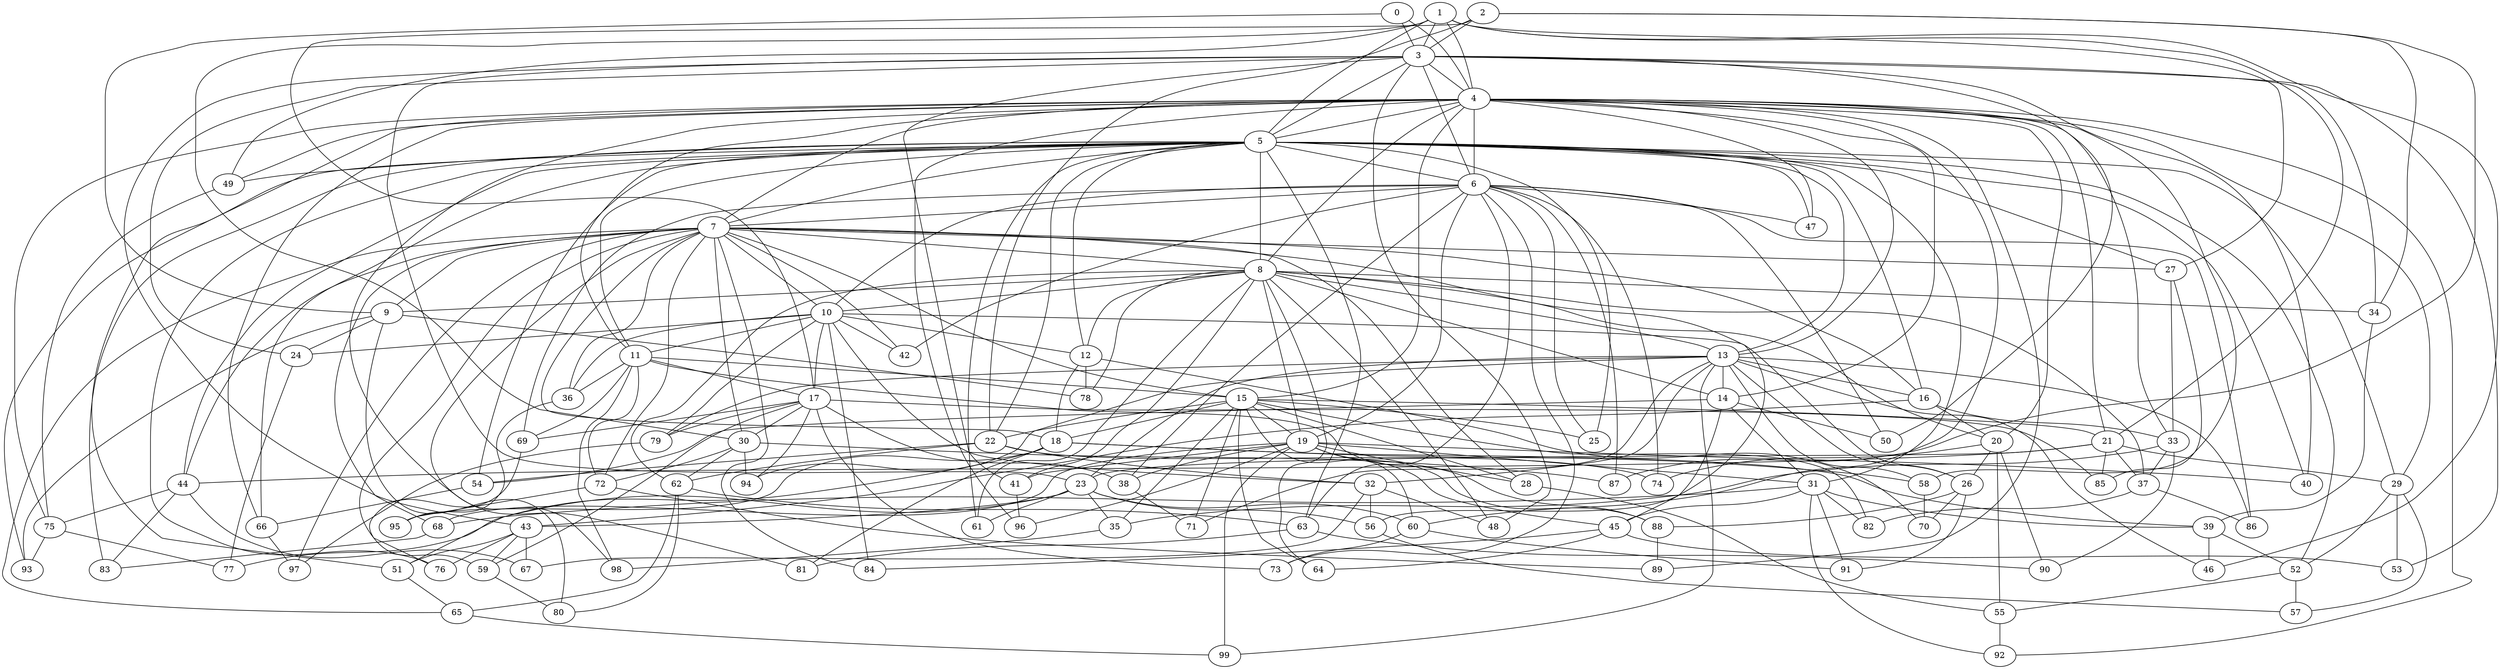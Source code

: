 strict graph "barabasi_albert_graph(100,3)" {
0;
1;
2;
3;
4;
5;
6;
7;
8;
9;
10;
11;
12;
13;
14;
15;
16;
17;
18;
19;
20;
21;
22;
23;
24;
25;
26;
27;
28;
29;
30;
31;
32;
33;
34;
35;
36;
37;
38;
39;
40;
41;
42;
43;
44;
45;
46;
47;
48;
49;
50;
51;
52;
53;
54;
55;
56;
57;
58;
59;
60;
61;
62;
63;
64;
65;
66;
67;
68;
69;
70;
71;
72;
73;
74;
75;
76;
77;
78;
79;
80;
81;
82;
83;
84;
85;
86;
87;
88;
89;
90;
91;
92;
93;
94;
95;
96;
97;
98;
99;
0 -- 9  [is_available=True, prob="0.403116577501"];
0 -- 3  [is_available=True, prob="0.143934459316"];
0 -- 4  [is_available=True, prob="1.0"];
1 -- 3  [is_available=True, prob="0.322716167685"];
1 -- 4  [is_available=True, prob="1.0"];
1 -- 5  [is_available=True, prob="0.22083816153"];
1 -- 46  [is_available=True, prob="1.0"];
1 -- 49  [is_available=True, prob="0.307744404216"];
1 -- 21  [is_available=True, prob="0.180764861258"];
1 -- 27  [is_available=True, prob="1.0"];
1 -- 30  [is_available=True, prob="0.573307674972"];
2 -- 17  [is_available=True, prob="0.549654729752"];
2 -- 34  [is_available=True, prob="0.656553653155"];
2 -- 3  [is_available=True, prob="1.0"];
2 -- 22  [is_available=True, prob="0.266760336782"];
2 -- 87  [is_available=True, prob="0.218321523122"];
3 -- 4  [is_available=True, prob="0.167808867747"];
3 -- 5  [is_available=True, prob="0.571155885605"];
3 -- 6  [is_available=True, prob="0.106677556406"];
3 -- 40  [is_available=True, prob="0.138962470272"];
3 -- 41  [is_available=True, prob="1.0"];
3 -- 43  [is_available=True, prob="0.929230403316"];
3 -- 34  [is_available=True, prob="0.227408451187"];
3 -- 48  [is_available=True, prob="0.999503825707"];
3 -- 50  [is_available=True, prob="0.51560144923"];
3 -- 53  [is_available=True, prob="0.0312146295881"];
3 -- 23  [is_available=True, prob="1.0"];
3 -- 24  [is_available=True, prob="1.0"];
4 -- 5  [is_available=True, prob="0.0305964029319"];
4 -- 6  [is_available=True, prob="0.414991165459"];
4 -- 7  [is_available=True, prob="0.175503565905"];
4 -- 8  [is_available=True, prob="0.937249700466"];
4 -- 11  [is_available=True, prob="0.489135171679"];
4 -- 13  [is_available=True, prob="0.707624427367"];
4 -- 14  [is_available=True, prob="0.670529717157"];
4 -- 15  [is_available=True, prob="1.0"];
4 -- 20  [is_available=True, prob="1.0"];
4 -- 21  [is_available=True, prob="0.0520564887893"];
4 -- 29  [is_available=True, prob="0.624783061684"];
4 -- 33  [is_available=True, prob="0.256761996412"];
4 -- 47  [is_available=True, prob="0.913805841922"];
4 -- 49  [is_available=True, prob="0.0940529601606"];
4 -- 51  [is_available=True, prob="0.994843601274"];
4 -- 58  [is_available=True, prob="0.954243300605"];
4 -- 60  [is_available=True, prob="1.0"];
4 -- 66  [is_available=True, prob="0.790290074867"];
4 -- 75  [is_available=True, prob="0.119521424877"];
4 -- 81  [is_available=True, prob="0.411816138037"];
4 -- 89  [is_available=True, prob="0.183657881927"];
4 -- 92  [is_available=True, prob="0.0666258961914"];
4 -- 96  [is_available=True, prob="1.0"];
5 -- 6  [is_available=True, prob="1.0"];
5 -- 7  [is_available=True, prob="0.434295088959"];
5 -- 8  [is_available=True, prob="0.203492951775"];
5 -- 11  [is_available=True, prob="0.106590667189"];
5 -- 12  [is_available=True, prob="0.533005224027"];
5 -- 13  [is_available=True, prob="1.0"];
5 -- 16  [is_available=True, prob="0.571225573552"];
5 -- 22  [is_available=True, prob="0.672402341768"];
5 -- 25  [is_available=True, prob="0.528269620693"];
5 -- 27  [is_available=True, prob="0.0323866341925"];
5 -- 29  [is_available=True, prob="1.0"];
5 -- 31  [is_available=True, prob="0.719404970931"];
5 -- 40  [is_available=True, prob="0.0589246476355"];
5 -- 44  [is_available=True, prob="0.522941699198"];
5 -- 47  [is_available=True, prob="0.813943001258"];
5 -- 49  [is_available=True, prob="0.822858722134"];
5 -- 52  [is_available=True, prob="0.557346767957"];
5 -- 54  [is_available=True, prob="0.096941189898"];
5 -- 61  [is_available=True, prob="0.561651923755"];
5 -- 63  [is_available=True, prob="0.49100889954"];
5 -- 66  [is_available=True, prob="0.340223804294"];
5 -- 76  [is_available=True, prob="0.222909369748"];
5 -- 83  [is_available=True, prob="0.486841457887"];
5 -- 93  [is_available=True, prob="1.0"];
6 -- 38  [is_available=True, prob="0.327106099739"];
6 -- 7  [is_available=True, prob="0.132276357458"];
6 -- 73  [is_available=True, prob="1.0"];
6 -- 10  [is_available=True, prob="0.267526698615"];
6 -- 47  [is_available=True, prob="0.0267339673437"];
6 -- 50  [is_available=True, prob="1.0"];
6 -- 19  [is_available=True, prob="0.132757291127"];
6 -- 74  [is_available=True, prob="0.413960335666"];
6 -- 86  [is_available=True, prob="0.435578923193"];
6 -- 87  [is_available=True, prob="0.680753460586"];
6 -- 25  [is_available=True, prob="0.711296477529"];
6 -- 42  [is_available=True, prob="1.0"];
6 -- 69  [is_available=True, prob="0.57638503508"];
6 -- 63  [is_available=True, prob="1.0"];
7 -- 8  [is_available=True, prob="0.137917394923"];
7 -- 9  [is_available=True, prob="0.923941401848"];
7 -- 10  [is_available=True, prob="0.710460968023"];
7 -- 15  [is_available=True, prob="0.527030696775"];
7 -- 16  [is_available=True, prob="1.0"];
7 -- 18  [is_available=True, prob="0.946761784746"];
7 -- 26  [is_available=True, prob="1.0"];
7 -- 27  [is_available=True, prob="0.923101125741"];
7 -- 28  [is_available=True, prob="0.366644003359"];
7 -- 30  [is_available=True, prob="0.782134985662"];
7 -- 36  [is_available=True, prob="1.0"];
7 -- 42  [is_available=True, prob="0.527082908085"];
7 -- 44  [is_available=True, prob="1.0"];
7 -- 59  [is_available=True, prob="1.0"];
7 -- 65  [is_available=True, prob="0.791942420368"];
7 -- 68  [is_available=True, prob="0.415145056121"];
7 -- 72  [is_available=True, prob="1.0"];
7 -- 84  [is_available=True, prob="0.0404741596393"];
7 -- 97  [is_available=True, prob="0.449419329227"];
7 -- 98  [is_available=True, prob="0.786065416295"];
8 -- 64  [is_available=True, prob="0.883089428247"];
8 -- 34  [is_available=True, prob="1.0"];
8 -- 9  [is_available=True, prob="1.0"];
8 -- 10  [is_available=True, prob="1.0"];
8 -- 12  [is_available=True, prob="1.0"];
8 -- 13  [is_available=True, prob="0.0548874335725"];
8 -- 14  [is_available=True, prob="0.835168995826"];
8 -- 48  [is_available=True, prob="0.930501844702"];
8 -- 19  [is_available=True, prob="0.464135131867"];
8 -- 20  [is_available=True, prob="1.0"];
8 -- 78  [is_available=True, prob="1.0"];
8 -- 41  [is_available=True, prob="1.0"];
8 -- 61  [is_available=True, prob="0.0562175795701"];
8 -- 62  [is_available=True, prob="1.0"];
8 -- 37  [is_available=True, prob="1.0"];
9 -- 78  [is_available=True, prob="0.772166935527"];
9 -- 80  [is_available=True, prob="0.797782394501"];
9 -- 24  [is_available=True, prob="1.0"];
9 -- 93  [is_available=True, prob="1.0"];
10 -- 32  [is_available=True, prob="1.0"];
10 -- 36  [is_available=True, prob="0.0698356360993"];
10 -- 42  [is_available=True, prob="0.199009652557"];
10 -- 11  [is_available=True, prob="1.0"];
10 -- 12  [is_available=True, prob="1.0"];
10 -- 79  [is_available=True, prob="1.0"];
10 -- 17  [is_available=True, prob="0.208873787613"];
10 -- 84  [is_available=True, prob="1.0"];
10 -- 56  [is_available=True, prob="0.565368741486"];
10 -- 24  [is_available=True, prob="0.865868195129"];
11 -- 98  [is_available=True, prob="0.242369735365"];
11 -- 36  [is_available=True, prob="0.59020465498"];
11 -- 72  [is_available=True, prob="0.977970749725"];
11 -- 15  [is_available=True, prob="0.614291279427"];
11 -- 17  [is_available=True, prob="0.740984105696"];
11 -- 88  [is_available=True, prob="0.748751953944"];
11 -- 69  [is_available=True, prob="1.0"];
12 -- 70  [is_available=True, prob="1.0"];
12 -- 78  [is_available=True, prob="0.309513845989"];
12 -- 18  [is_available=True, prob="0.851705274515"];
13 -- 32  [is_available=True, prob="0.00613949315997"];
13 -- 99  [is_available=True, prob="0.8283511649"];
13 -- 71  [is_available=True, prob="0.899003091437"];
13 -- 14  [is_available=True, prob="0.297388330595"];
13 -- 79  [is_available=True, prob="0.519926415888"];
13 -- 16  [is_available=True, prob="0.433048635592"];
13 -- 46  [is_available=True, prob="0.213901738844"];
13 -- 86  [is_available=True, prob="1.0"];
13 -- 23  [is_available=True, prob="0.922251825368"];
13 -- 26  [is_available=True, prob="0.631225601565"];
13 -- 58  [is_available=True, prob="0.446961472246"];
13 -- 94  [is_available=True, prob="1.0"];
14 -- 45  [is_available=True, prob="0.883857960243"];
14 -- 50  [is_available=True, prob="1.0"];
14 -- 54  [is_available=True, prob="0.441203931926"];
14 -- 31  [is_available=True, prob="1.0"];
15 -- 64  [is_available=True, prob="1.0"];
15 -- 35  [is_available=True, prob="0.455596169291"];
15 -- 60  [is_available=True, prob="0.723744953732"];
15 -- 82  [is_available=True, prob="0.094011447775"];
15 -- 18  [is_available=True, prob="0.720861805362"];
15 -- 19  [is_available=True, prob="0.810008788057"];
15 -- 21  [is_available=True, prob="0.393352820491"];
15 -- 22  [is_available=True, prob="0.0439217867889"];
15 -- 25  [is_available=True, prob="0.441310241103"];
15 -- 71  [is_available=True, prob="0.859753331161"];
15 -- 28  [is_available=True, prob="0.573177521817"];
16 -- 33  [is_available=True, prob="0.0272950806614"];
16 -- 43  [is_available=True, prob="1.0"];
16 -- 20  [is_available=True, prob="0.757350895549"];
17 -- 69  [is_available=True, prob="0.569005441059"];
17 -- 38  [is_available=True, prob="0.995451640899"];
17 -- 73  [is_available=True, prob="0.722012782252"];
17 -- 94  [is_available=True, prob="0.138094971162"];
17 -- 79  [is_available=True, prob="0.652144674399"];
17 -- 85  [is_available=True, prob="1.0"];
17 -- 59  [is_available=True, prob="0.218033749233"];
17 -- 30  [is_available=True, prob="0.904182413698"];
18 -- 39  [is_available=True, prob="0.959512295155"];
18 -- 81  [is_available=True, prob="0.953131389823"];
18 -- 51  [is_available=True, prob="1.0"];
18 -- 58  [is_available=True, prob="0.757374089916"];
18 -- 95  [is_available=True, prob="0.690264373108"];
19 -- 96  [is_available=True, prob="1.0"];
19 -- 99  [is_available=True, prob="0.869737501733"];
19 -- 68  [is_available=True, prob="1.0"];
19 -- 38  [is_available=True, prob="1.0"];
19 -- 41  [is_available=True, prob="0.122199168129"];
19 -- 45  [is_available=True, prob="1.0"];
19 -- 40  [is_available=True, prob="0.573457855881"];
19 -- 88  [is_available=True, prob="0.394669813316"];
19 -- 28  [is_available=True, prob="0.113760921941"];
19 -- 31  [is_available=True, prob="1.0"];
20 -- 74  [is_available=True, prob="0.155330134367"];
20 -- 55  [is_available=True, prob="0.0968637879402"];
20 -- 26  [is_available=True, prob="0.227808469975"];
20 -- 90  [is_available=True, prob="0.358684585819"];
21 -- 37  [is_available=True, prob="0.936255869467"];
21 -- 44  [is_available=True, prob="0.812997087793"];
21 -- 85  [is_available=True, prob="0.323652125154"];
21 -- 23  [is_available=True, prob="0.826570201478"];
21 -- 29  [is_available=True, prob="0.902670526317"];
22 -- 32  [is_available=True, prob="0.967697526151"];
22 -- 74  [is_available=True, prob="0.487156987444"];
22 -- 54  [is_available=True, prob="0.339473928389"];
22 -- 62  [is_available=True, prob="0.189715052249"];
23 -- 35  [is_available=True, prob="0.543302968516"];
23 -- 43  [is_available=True, prob="0.424104348184"];
23 -- 77  [is_available=True, prob="0.0651555372693"];
23 -- 56  [is_available=True, prob="0.754453172828"];
23 -- 60  [is_available=True, prob="0.663173450703"];
23 -- 61  [is_available=True, prob="0.0134339979617"];
24 -- 77  [is_available=True, prob="1.0"];
26 -- 70  [is_available=True, prob="0.465173279051"];
26 -- 88  [is_available=True, prob="0.812762659577"];
26 -- 91  [is_available=True, prob="0.689691291446"];
27 -- 33  [is_available=True, prob="0.911825430993"];
27 -- 85  [is_available=True, prob="0.877260990049"];
28 -- 55  [is_available=True, prob="0.914498861435"];
29 -- 52  [is_available=True, prob="0.116808129407"];
29 -- 53  [is_available=True, prob="0.975040142763"];
29 -- 57  [is_available=True, prob="0.138470861903"];
30 -- 72  [is_available=True, prob="1.0"];
30 -- 94  [is_available=True, prob="0.156149650471"];
30 -- 87  [is_available=True, prob="0.580929190102"];
30 -- 62  [is_available=True, prob="0.858740282033"];
31 -- 68  [is_available=True, prob="0.959094682045"];
31 -- 39  [is_available=True, prob="1.0"];
31 -- 45  [is_available=True, prob="0.918993603045"];
31 -- 82  [is_available=True, prob="0.257151861966"];
31 -- 91  [is_available=True, prob="0.0639265167465"];
31 -- 92  [is_available=True, prob="1.0"];
32 -- 67  [is_available=True, prob="0.698466035906"];
32 -- 48  [is_available=True, prob="0.0797200884222"];
32 -- 56  [is_available=True, prob="1.0"];
33 -- 35  [is_available=True, prob="0.768470462835"];
33 -- 37  [is_available=True, prob="0.471692705837"];
33 -- 90  [is_available=True, prob="0.376462138045"];
34 -- 39  [is_available=True, prob="1.0"];
35 -- 98  [is_available=True, prob="0.993788557299"];
36 -- 95  [is_available=True, prob="0.462157733079"];
37 -- 82  [is_available=True, prob="1.0"];
37 -- 86  [is_available=True, prob="0.491397046799"];
38 -- 71  [is_available=True, prob="1.0"];
39 -- 52  [is_available=True, prob="0.471071225676"];
39 -- 46  [is_available=True, prob="0.155063499008"];
41 -- 96  [is_available=True, prob="0.907824400437"];
43 -- 67  [is_available=True, prob="1.0"];
43 -- 76  [is_available=True, prob="0.776401080005"];
43 -- 51  [is_available=True, prob="0.477988145565"];
43 -- 59  [is_available=True, prob="1.0"];
44 -- 67  [is_available=True, prob="0.00511402830031"];
44 -- 75  [is_available=True, prob="0.35084840776"];
44 -- 83  [is_available=True, prob="1.0"];
45 -- 64  [is_available=True, prob="0.47556772438"];
45 -- 84  [is_available=True, prob="1.0"];
45 -- 53  [is_available=True, prob="0.87182356438"];
49 -- 75  [is_available=True, prob="0.771561614872"];
51 -- 65  [is_available=True, prob="1.0"];
52 -- 55  [is_available=True, prob="0.948333242562"];
52 -- 57  [is_available=True, prob="0.762546651241"];
54 -- 66  [is_available=True, prob="0.622833457708"];
55 -- 92  [is_available=True, prob="0.791421734301"];
56 -- 57  [is_available=True, prob="0.541832601582"];
58 -- 70  [is_available=True, prob="0.41979899704"];
59 -- 80  [is_available=True, prob="1.0"];
60 -- 73  [is_available=True, prob="0.188367204255"];
60 -- 91  [is_available=True, prob="0.473537400638"];
62 -- 65  [is_available=True, prob="1.0"];
62 -- 80  [is_available=True, prob="0.179038600912"];
62 -- 63  [is_available=True, prob="0.433870666963"];
63 -- 81  [is_available=True, prob="1.0"];
63 -- 90  [is_available=True, prob="0.451056707541"];
65 -- 99  [is_available=True, prob="0.102039130756"];
66 -- 97  [is_available=True, prob="0.141793188634"];
68 -- 83  [is_available=True, prob="0.624121885165"];
69 -- 76  [is_available=True, prob="0.707013987702"];
72 -- 89  [is_available=True, prob="0.792684722861"];
72 -- 95  [is_available=True, prob="1.0"];
75 -- 77  [is_available=True, prob="1.0"];
75 -- 93  [is_available=True, prob="0.122360497049"];
79 -- 97  [is_available=True, prob="1.0"];
88 -- 89  [is_available=True, prob="1.0"];
}
